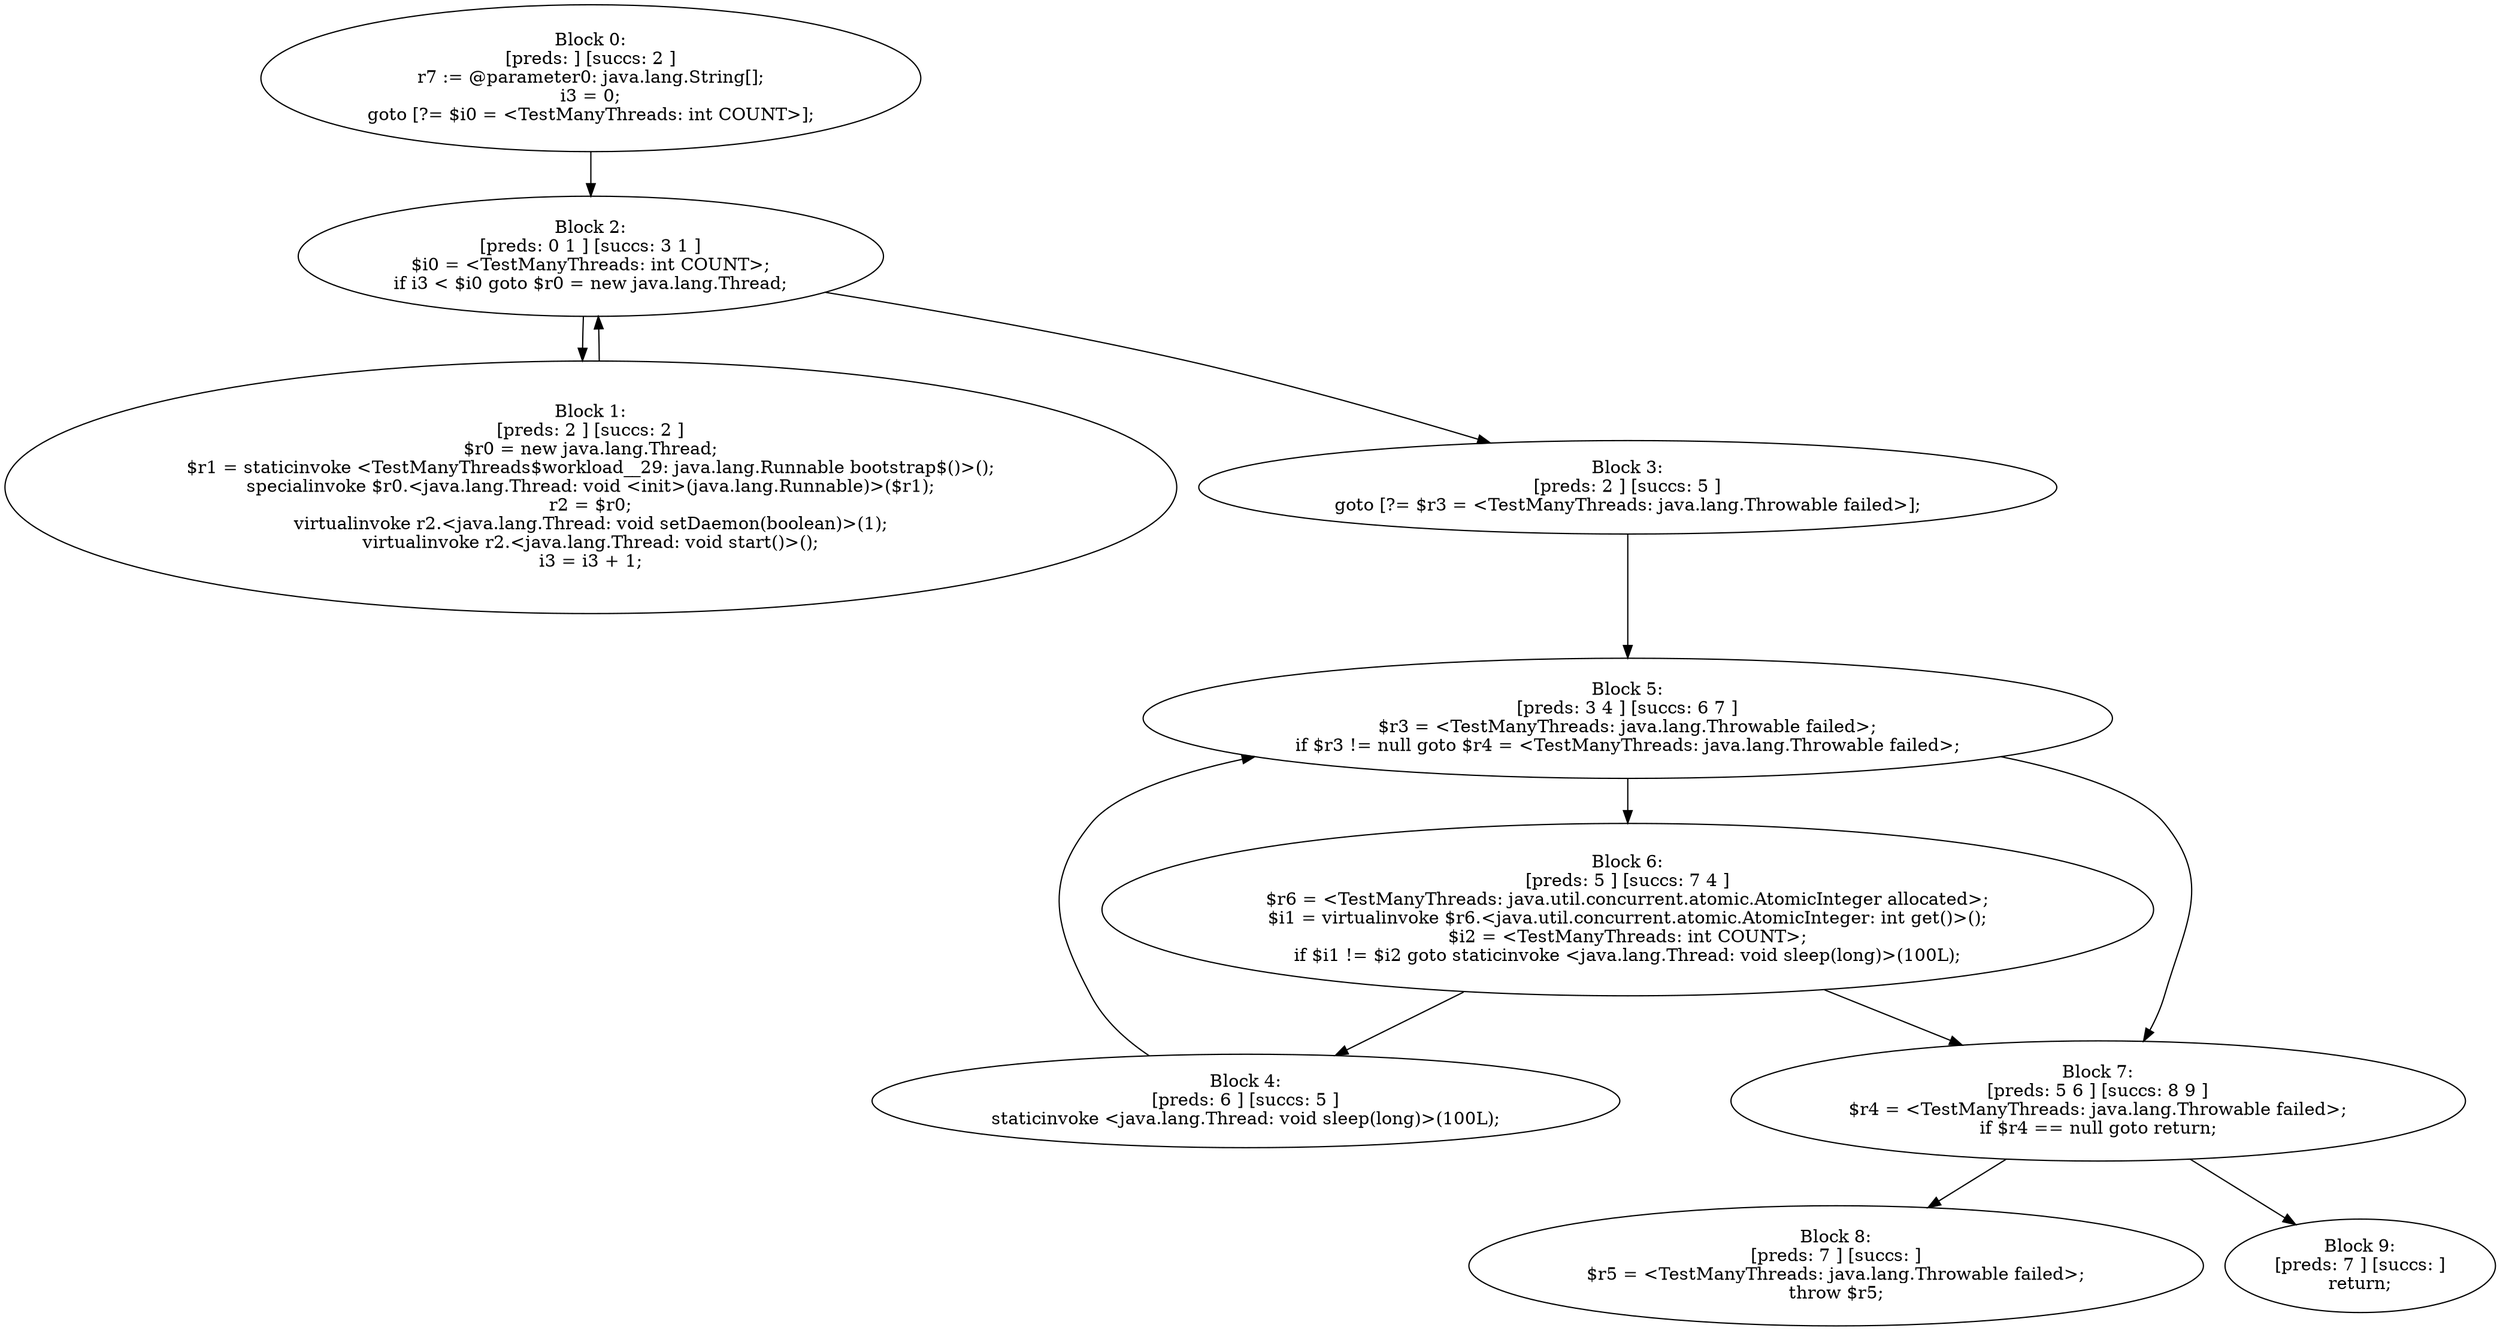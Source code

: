 digraph "unitGraph" {
    "Block 0:
[preds: ] [succs: 2 ]
r7 := @parameter0: java.lang.String[];
i3 = 0;
goto [?= $i0 = <TestManyThreads: int COUNT>];
"
    "Block 1:
[preds: 2 ] [succs: 2 ]
$r0 = new java.lang.Thread;
$r1 = staticinvoke <TestManyThreads$workload__29: java.lang.Runnable bootstrap$()>();
specialinvoke $r0.<java.lang.Thread: void <init>(java.lang.Runnable)>($r1);
r2 = $r0;
virtualinvoke r2.<java.lang.Thread: void setDaemon(boolean)>(1);
virtualinvoke r2.<java.lang.Thread: void start()>();
i3 = i3 + 1;
"
    "Block 2:
[preds: 0 1 ] [succs: 3 1 ]
$i0 = <TestManyThreads: int COUNT>;
if i3 < $i0 goto $r0 = new java.lang.Thread;
"
    "Block 3:
[preds: 2 ] [succs: 5 ]
goto [?= $r3 = <TestManyThreads: java.lang.Throwable failed>];
"
    "Block 4:
[preds: 6 ] [succs: 5 ]
staticinvoke <java.lang.Thread: void sleep(long)>(100L);
"
    "Block 5:
[preds: 3 4 ] [succs: 6 7 ]
$r3 = <TestManyThreads: java.lang.Throwable failed>;
if $r3 != null goto $r4 = <TestManyThreads: java.lang.Throwable failed>;
"
    "Block 6:
[preds: 5 ] [succs: 7 4 ]
$r6 = <TestManyThreads: java.util.concurrent.atomic.AtomicInteger allocated>;
$i1 = virtualinvoke $r6.<java.util.concurrent.atomic.AtomicInteger: int get()>();
$i2 = <TestManyThreads: int COUNT>;
if $i1 != $i2 goto staticinvoke <java.lang.Thread: void sleep(long)>(100L);
"
    "Block 7:
[preds: 5 6 ] [succs: 8 9 ]
$r4 = <TestManyThreads: java.lang.Throwable failed>;
if $r4 == null goto return;
"
    "Block 8:
[preds: 7 ] [succs: ]
$r5 = <TestManyThreads: java.lang.Throwable failed>;
throw $r5;
"
    "Block 9:
[preds: 7 ] [succs: ]
return;
"
    "Block 0:
[preds: ] [succs: 2 ]
r7 := @parameter0: java.lang.String[];
i3 = 0;
goto [?= $i0 = <TestManyThreads: int COUNT>];
"->"Block 2:
[preds: 0 1 ] [succs: 3 1 ]
$i0 = <TestManyThreads: int COUNT>;
if i3 < $i0 goto $r0 = new java.lang.Thread;
";
    "Block 1:
[preds: 2 ] [succs: 2 ]
$r0 = new java.lang.Thread;
$r1 = staticinvoke <TestManyThreads$workload__29: java.lang.Runnable bootstrap$()>();
specialinvoke $r0.<java.lang.Thread: void <init>(java.lang.Runnable)>($r1);
r2 = $r0;
virtualinvoke r2.<java.lang.Thread: void setDaemon(boolean)>(1);
virtualinvoke r2.<java.lang.Thread: void start()>();
i3 = i3 + 1;
"->"Block 2:
[preds: 0 1 ] [succs: 3 1 ]
$i0 = <TestManyThreads: int COUNT>;
if i3 < $i0 goto $r0 = new java.lang.Thread;
";
    "Block 2:
[preds: 0 1 ] [succs: 3 1 ]
$i0 = <TestManyThreads: int COUNT>;
if i3 < $i0 goto $r0 = new java.lang.Thread;
"->"Block 3:
[preds: 2 ] [succs: 5 ]
goto [?= $r3 = <TestManyThreads: java.lang.Throwable failed>];
";
    "Block 2:
[preds: 0 1 ] [succs: 3 1 ]
$i0 = <TestManyThreads: int COUNT>;
if i3 < $i0 goto $r0 = new java.lang.Thread;
"->"Block 1:
[preds: 2 ] [succs: 2 ]
$r0 = new java.lang.Thread;
$r1 = staticinvoke <TestManyThreads$workload__29: java.lang.Runnable bootstrap$()>();
specialinvoke $r0.<java.lang.Thread: void <init>(java.lang.Runnable)>($r1);
r2 = $r0;
virtualinvoke r2.<java.lang.Thread: void setDaemon(boolean)>(1);
virtualinvoke r2.<java.lang.Thread: void start()>();
i3 = i3 + 1;
";
    "Block 3:
[preds: 2 ] [succs: 5 ]
goto [?= $r3 = <TestManyThreads: java.lang.Throwable failed>];
"->"Block 5:
[preds: 3 4 ] [succs: 6 7 ]
$r3 = <TestManyThreads: java.lang.Throwable failed>;
if $r3 != null goto $r4 = <TestManyThreads: java.lang.Throwable failed>;
";
    "Block 4:
[preds: 6 ] [succs: 5 ]
staticinvoke <java.lang.Thread: void sleep(long)>(100L);
"->"Block 5:
[preds: 3 4 ] [succs: 6 7 ]
$r3 = <TestManyThreads: java.lang.Throwable failed>;
if $r3 != null goto $r4 = <TestManyThreads: java.lang.Throwable failed>;
";
    "Block 5:
[preds: 3 4 ] [succs: 6 7 ]
$r3 = <TestManyThreads: java.lang.Throwable failed>;
if $r3 != null goto $r4 = <TestManyThreads: java.lang.Throwable failed>;
"->"Block 6:
[preds: 5 ] [succs: 7 4 ]
$r6 = <TestManyThreads: java.util.concurrent.atomic.AtomicInteger allocated>;
$i1 = virtualinvoke $r6.<java.util.concurrent.atomic.AtomicInteger: int get()>();
$i2 = <TestManyThreads: int COUNT>;
if $i1 != $i2 goto staticinvoke <java.lang.Thread: void sleep(long)>(100L);
";
    "Block 5:
[preds: 3 4 ] [succs: 6 7 ]
$r3 = <TestManyThreads: java.lang.Throwable failed>;
if $r3 != null goto $r4 = <TestManyThreads: java.lang.Throwable failed>;
"->"Block 7:
[preds: 5 6 ] [succs: 8 9 ]
$r4 = <TestManyThreads: java.lang.Throwable failed>;
if $r4 == null goto return;
";
    "Block 6:
[preds: 5 ] [succs: 7 4 ]
$r6 = <TestManyThreads: java.util.concurrent.atomic.AtomicInteger allocated>;
$i1 = virtualinvoke $r6.<java.util.concurrent.atomic.AtomicInteger: int get()>();
$i2 = <TestManyThreads: int COUNT>;
if $i1 != $i2 goto staticinvoke <java.lang.Thread: void sleep(long)>(100L);
"->"Block 7:
[preds: 5 6 ] [succs: 8 9 ]
$r4 = <TestManyThreads: java.lang.Throwable failed>;
if $r4 == null goto return;
";
    "Block 6:
[preds: 5 ] [succs: 7 4 ]
$r6 = <TestManyThreads: java.util.concurrent.atomic.AtomicInteger allocated>;
$i1 = virtualinvoke $r6.<java.util.concurrent.atomic.AtomicInteger: int get()>();
$i2 = <TestManyThreads: int COUNT>;
if $i1 != $i2 goto staticinvoke <java.lang.Thread: void sleep(long)>(100L);
"->"Block 4:
[preds: 6 ] [succs: 5 ]
staticinvoke <java.lang.Thread: void sleep(long)>(100L);
";
    "Block 7:
[preds: 5 6 ] [succs: 8 9 ]
$r4 = <TestManyThreads: java.lang.Throwable failed>;
if $r4 == null goto return;
"->"Block 8:
[preds: 7 ] [succs: ]
$r5 = <TestManyThreads: java.lang.Throwable failed>;
throw $r5;
";
    "Block 7:
[preds: 5 6 ] [succs: 8 9 ]
$r4 = <TestManyThreads: java.lang.Throwable failed>;
if $r4 == null goto return;
"->"Block 9:
[preds: 7 ] [succs: ]
return;
";
}
